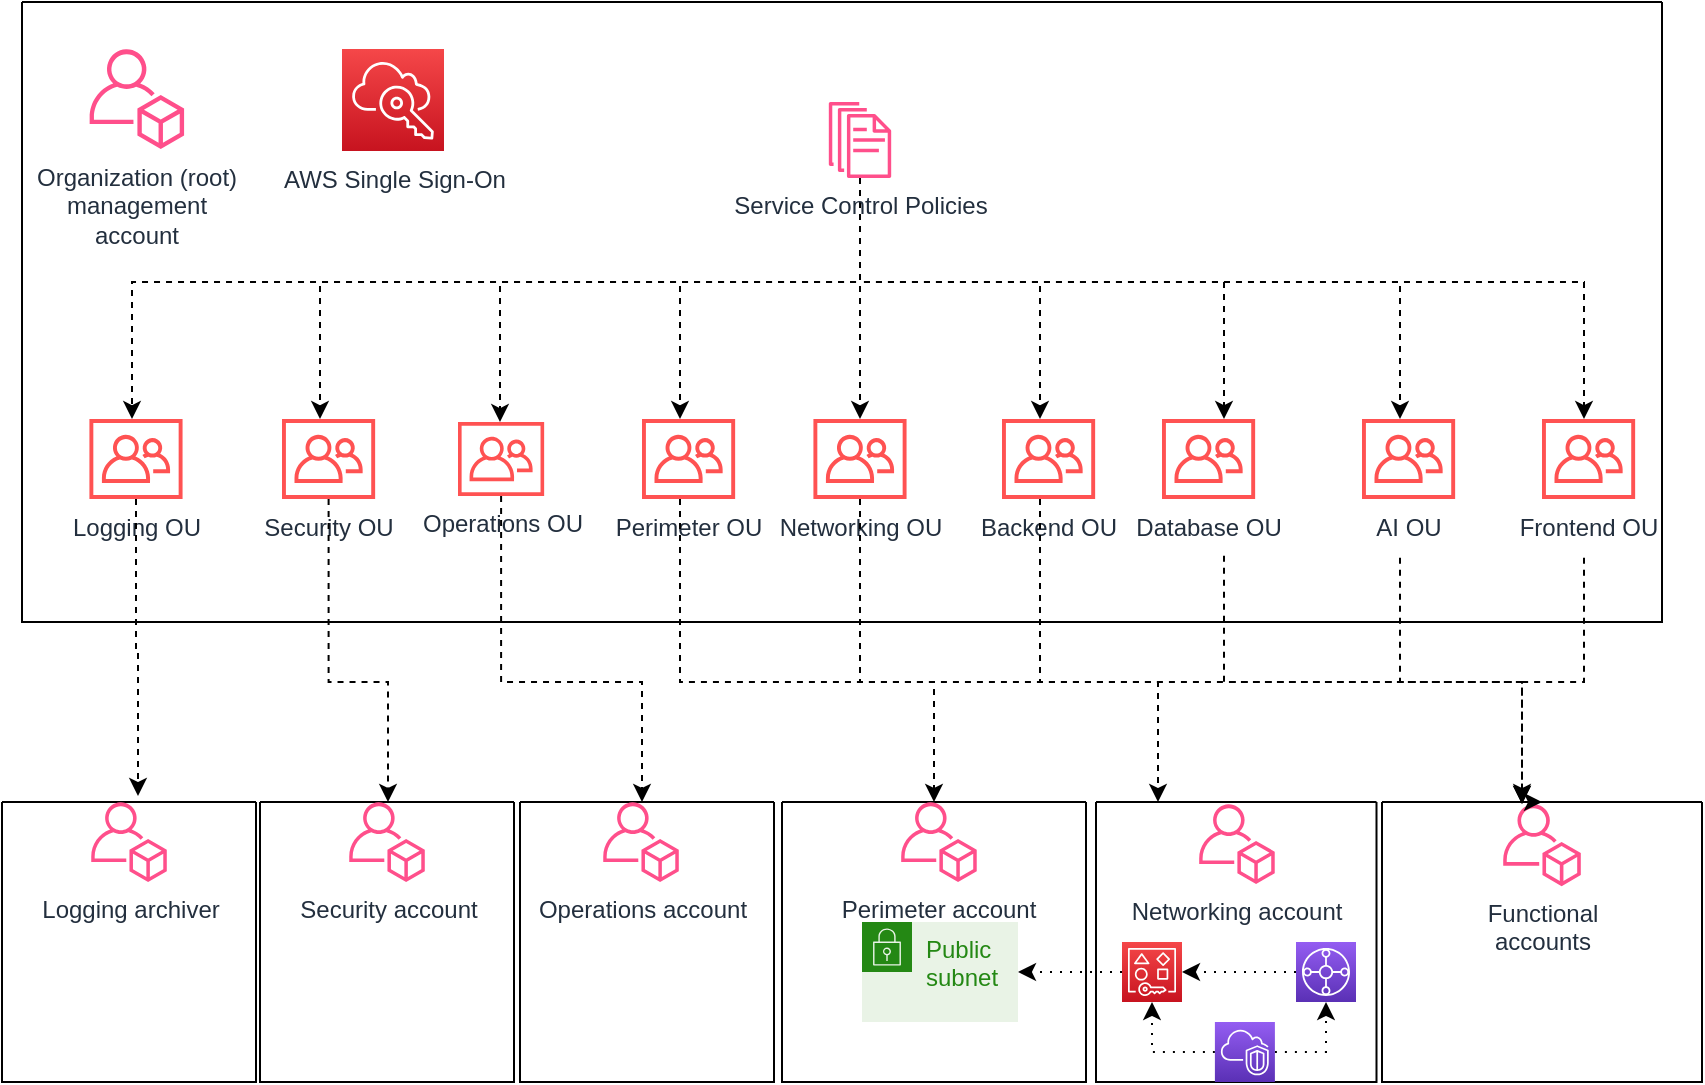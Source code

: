 <mxfile version="15.6.8" type="device"><diagram id="RuzPeLcrMqmiC3Aa-SJ0" name="Page-1"><mxGraphModel dx="1426" dy="792" grid="1" gridSize="10" guides="1" tooltips="1" connect="1" arrows="1" fold="1" page="1" pageScale="1" pageWidth="850" pageHeight="1100" math="0" shadow="0"><root><mxCell id="0"/><mxCell id="1" parent="0"/><mxCell id="csrMZ0opu0RkEJ2Ew3az-4" value="" style="swimlane;startSize=0;" parent="1" vertex="1"><mxGeometry x="10" y="60" width="820" height="310" as="geometry"/></mxCell><mxCell id="csrMZ0opu0RkEJ2Ew3az-5" value="&lt;div&gt;Organization (root)&lt;br&gt;&lt;/div&gt;&lt;div&gt; management &lt;br&gt;&lt;/div&gt;&lt;div&gt;account&lt;/div&gt;" style="sketch=0;outlineConnect=0;fontColor=#232F3E;gradientColor=none;fillColor=#FF4F8B;strokeColor=none;dashed=0;verticalLabelPosition=bottom;verticalAlign=top;align=center;html=1;fontSize=12;fontStyle=0;aspect=fixed;pointerEvents=1;shape=mxgraph.aws4.organizations_account;" parent="csrMZ0opu0RkEJ2Ew3az-4" vertex="1"><mxGeometry x="33.71" y="23.5" width="47.44" height="50" as="geometry"/></mxCell><mxCell id="csrMZ0opu0RkEJ2Ew3az-6" value="AWS Single Sign-On" style="sketch=0;points=[[0,0,0],[0.25,0,0],[0.5,0,0],[0.75,0,0],[1,0,0],[0,1,0],[0.25,1,0],[0.5,1,0],[0.75,1,0],[1,1,0],[0,0.25,0],[0,0.5,0],[0,0.75,0],[1,0.25,0],[1,0.5,0],[1,0.75,0]];outlineConnect=0;fontColor=#232F3E;gradientColor=#F54749;gradientDirection=north;fillColor=#C7131F;strokeColor=#ffffff;dashed=0;verticalLabelPosition=bottom;verticalAlign=top;align=center;html=1;fontSize=12;fontStyle=0;aspect=fixed;shape=mxgraph.aws4.resourceIcon;resIcon=mxgraph.aws4.single_sign_on;" parent="csrMZ0opu0RkEJ2Ew3az-4" vertex="1"><mxGeometry x="160" y="23.5" width="51" height="51" as="geometry"/></mxCell><mxCell id="csrMZ0opu0RkEJ2Ew3az-7" value="Backend OU" style="sketch=0;outlineConnect=0;fontColor=#232F3E;gradientColor=none;fillColor=#FF5252;strokeColor=none;dashed=0;verticalLabelPosition=bottom;verticalAlign=top;align=center;html=1;fontSize=12;fontStyle=0;aspect=fixed;pointerEvents=1;shape=mxgraph.aws4.organizations_organizational_unit;" parent="csrMZ0opu0RkEJ2Ew3az-4" vertex="1"><mxGeometry x="490" y="208.5" width="46.57" height="40" as="geometry"/></mxCell><mxCell id="csrMZ0opu0RkEJ2Ew3az-8" value="Operations OU" style="sketch=0;outlineConnect=0;fontColor=#232F3E;gradientColor=none;fillColor=#FF5252;strokeColor=none;dashed=0;verticalLabelPosition=bottom;verticalAlign=top;align=center;html=1;fontSize=12;fontStyle=0;aspect=fixed;pointerEvents=1;shape=mxgraph.aws4.organizations_organizational_unit;" parent="csrMZ0opu0RkEJ2Ew3az-4" vertex="1"><mxGeometry x="218" y="210" width="43.07" height="37" as="geometry"/></mxCell><mxCell id="csrMZ0opu0RkEJ2Ew3az-9" value="Database OU" style="sketch=0;outlineConnect=0;fontColor=#232F3E;gradientColor=none;fillColor=#FF5252;strokeColor=none;dashed=0;verticalLabelPosition=bottom;verticalAlign=top;align=center;html=1;fontSize=12;fontStyle=0;aspect=fixed;pointerEvents=1;shape=mxgraph.aws4.organizations_organizational_unit;" parent="csrMZ0opu0RkEJ2Ew3az-4" vertex="1"><mxGeometry x="570" y="208.5" width="46.57" height="40" as="geometry"/></mxCell><mxCell id="csrMZ0opu0RkEJ2Ew3az-12" value="Security OU" style="sketch=0;outlineConnect=0;fontColor=#232F3E;gradientColor=none;fillColor=#FF5252;strokeColor=none;dashed=0;verticalLabelPosition=bottom;verticalAlign=top;align=center;html=1;fontSize=12;fontStyle=0;aspect=fixed;pointerEvents=1;shape=mxgraph.aws4.organizations_organizational_unit;" parent="csrMZ0opu0RkEJ2Ew3az-4" vertex="1"><mxGeometry x="130" y="208.5" width="46.57" height="40" as="geometry"/></mxCell><mxCell id="csrMZ0opu0RkEJ2Ew3az-11" value="Perimeter OU" style="sketch=0;outlineConnect=0;fontColor=#232F3E;gradientColor=none;fillColor=#FF5252;strokeColor=none;dashed=0;verticalLabelPosition=bottom;verticalAlign=top;align=center;html=1;fontSize=12;fontStyle=0;aspect=fixed;pointerEvents=1;shape=mxgraph.aws4.organizations_organizational_unit;" parent="csrMZ0opu0RkEJ2Ew3az-4" vertex="1"><mxGeometry x="310" y="208.5" width="46.57" height="40" as="geometry"/></mxCell><mxCell id="csrMZ0opu0RkEJ2Ew3az-13" value="Frontend OU" style="sketch=0;outlineConnect=0;fontColor=#232F3E;gradientColor=none;fillColor=#FF5252;strokeColor=none;dashed=0;verticalLabelPosition=bottom;verticalAlign=top;align=center;html=1;fontSize=12;fontStyle=0;aspect=fixed;pointerEvents=1;shape=mxgraph.aws4.organizations_organizational_unit;" parent="csrMZ0opu0RkEJ2Ew3az-4" vertex="1"><mxGeometry x="760" y="208.5" width="46.57" height="40" as="geometry"/></mxCell><mxCell id="csrMZ0opu0RkEJ2Ew3az-10" value="Networking OU" style="sketch=0;outlineConnect=0;fontColor=#232F3E;gradientColor=none;fillColor=#FF5252;strokeColor=none;dashed=0;verticalLabelPosition=bottom;verticalAlign=top;align=center;html=1;fontSize=12;fontStyle=0;aspect=fixed;pointerEvents=1;shape=mxgraph.aws4.organizations_organizational_unit;" parent="csrMZ0opu0RkEJ2Ew3az-4" vertex="1"><mxGeometry x="395.71" y="208.5" width="46.57" height="40" as="geometry"/></mxCell><mxCell id="csrMZ0opu0RkEJ2Ew3az-15" value="AI OU" style="sketch=0;outlineConnect=0;fontColor=#232F3E;gradientColor=none;fillColor=#FF5252;strokeColor=none;dashed=0;verticalLabelPosition=bottom;verticalAlign=top;align=center;html=1;fontSize=12;fontStyle=0;aspect=fixed;pointerEvents=1;shape=mxgraph.aws4.organizations_organizational_unit;" parent="csrMZ0opu0RkEJ2Ew3az-4" vertex="1"><mxGeometry x="670" y="208.5" width="46.57" height="40" as="geometry"/></mxCell><mxCell id="csrMZ0opu0RkEJ2Ew3az-14" value="Logging OU" style="sketch=0;outlineConnect=0;fontColor=#232F3E;gradientColor=none;fillColor=#FF5252;strokeColor=none;dashed=0;verticalLabelPosition=bottom;verticalAlign=top;align=center;html=1;fontSize=12;fontStyle=0;aspect=fixed;pointerEvents=1;shape=mxgraph.aws4.organizations_organizational_unit;" parent="csrMZ0opu0RkEJ2Ew3az-4" vertex="1"><mxGeometry x="33.71" y="208.5" width="46.57" height="40" as="geometry"/></mxCell><mxCell id="csrMZ0opu0RkEJ2Ew3az-21" value="" style="edgeStyle=orthogonalEdgeStyle;rounded=0;orthogonalLoop=1;jettySize=auto;html=1;dashed=1;strokeColor=default;labelBackgroundColor=default;fontColor=default;" parent="csrMZ0opu0RkEJ2Ew3az-4" source="csrMZ0opu0RkEJ2Ew3az-16" target="csrMZ0opu0RkEJ2Ew3az-10" edge="1"><mxGeometry relative="1" as="geometry"/></mxCell><mxCell id="csrMZ0opu0RkEJ2Ew3az-22" style="edgeStyle=orthogonalEdgeStyle;rounded=0;orthogonalLoop=1;jettySize=auto;html=1;dashed=1;strokeColor=default;labelBackgroundColor=default;fontColor=default;" parent="csrMZ0opu0RkEJ2Ew3az-4" source="csrMZ0opu0RkEJ2Ew3az-16" target="csrMZ0opu0RkEJ2Ew3az-11" edge="1"><mxGeometry relative="1" as="geometry"><Array as="points"><mxPoint x="419" y="140"/><mxPoint x="329" y="140"/></Array></mxGeometry></mxCell><mxCell id="csrMZ0opu0RkEJ2Ew3az-23" style="edgeStyle=orthogonalEdgeStyle;rounded=0;orthogonalLoop=1;jettySize=auto;html=1;dashed=1;strokeColor=default;labelBackgroundColor=default;fontColor=default;" parent="csrMZ0opu0RkEJ2Ew3az-4" source="csrMZ0opu0RkEJ2Ew3az-16" target="csrMZ0opu0RkEJ2Ew3az-7" edge="1"><mxGeometry relative="1" as="geometry"><Array as="points"><mxPoint x="419" y="140"/><mxPoint x="509" y="140"/></Array></mxGeometry></mxCell><mxCell id="csrMZ0opu0RkEJ2Ew3az-24" style="edgeStyle=orthogonalEdgeStyle;rounded=0;orthogonalLoop=1;jettySize=auto;html=1;dashed=1;strokeColor=default;labelBackgroundColor=default;fontColor=default;" parent="csrMZ0opu0RkEJ2Ew3az-4" source="csrMZ0opu0RkEJ2Ew3az-16" target="csrMZ0opu0RkEJ2Ew3az-8" edge="1"><mxGeometry relative="1" as="geometry"><Array as="points"><mxPoint x="419" y="140"/><mxPoint x="239" y="140"/></Array></mxGeometry></mxCell><mxCell id="csrMZ0opu0RkEJ2Ew3az-25" style="edgeStyle=orthogonalEdgeStyle;rounded=0;orthogonalLoop=1;jettySize=auto;html=1;dashed=1;strokeColor=default;labelBackgroundColor=default;fontColor=default;" parent="csrMZ0opu0RkEJ2Ew3az-4" source="csrMZ0opu0RkEJ2Ew3az-16" target="csrMZ0opu0RkEJ2Ew3az-9" edge="1"><mxGeometry relative="1" as="geometry"><Array as="points"><mxPoint x="419" y="140"/><mxPoint x="601" y="140"/></Array></mxGeometry></mxCell><mxCell id="csrMZ0opu0RkEJ2Ew3az-26" style="edgeStyle=orthogonalEdgeStyle;rounded=0;orthogonalLoop=1;jettySize=auto;html=1;dashed=1;strokeColor=default;labelBackgroundColor=default;fontColor=default;" parent="csrMZ0opu0RkEJ2Ew3az-4" source="csrMZ0opu0RkEJ2Ew3az-16" target="csrMZ0opu0RkEJ2Ew3az-12" edge="1"><mxGeometry relative="1" as="geometry"><Array as="points"><mxPoint x="419" y="140"/><mxPoint x="149" y="140"/></Array></mxGeometry></mxCell><mxCell id="csrMZ0opu0RkEJ2Ew3az-27" style="edgeStyle=orthogonalEdgeStyle;rounded=0;orthogonalLoop=1;jettySize=auto;html=1;dashed=1;strokeColor=default;labelBackgroundColor=default;fontColor=default;" parent="csrMZ0opu0RkEJ2Ew3az-4" source="csrMZ0opu0RkEJ2Ew3az-16" target="csrMZ0opu0RkEJ2Ew3az-15" edge="1"><mxGeometry relative="1" as="geometry"><Array as="points"><mxPoint x="419" y="140"/><mxPoint x="689" y="140"/></Array></mxGeometry></mxCell><mxCell id="csrMZ0opu0RkEJ2Ew3az-28" style="edgeStyle=orthogonalEdgeStyle;rounded=0;orthogonalLoop=1;jettySize=auto;html=1;dashed=1;strokeColor=default;labelBackgroundColor=default;fontColor=default;" parent="csrMZ0opu0RkEJ2Ew3az-4" source="csrMZ0opu0RkEJ2Ew3az-16" target="csrMZ0opu0RkEJ2Ew3az-13" edge="1"><mxGeometry relative="1" as="geometry"><Array as="points"><mxPoint x="419" y="140"/><mxPoint x="781" y="140"/></Array></mxGeometry></mxCell><mxCell id="csrMZ0opu0RkEJ2Ew3az-29" style="edgeStyle=orthogonalEdgeStyle;rounded=0;orthogonalLoop=1;jettySize=auto;html=1;dashed=1;strokeColor=default;labelBackgroundColor=default;fontColor=default;" parent="csrMZ0opu0RkEJ2Ew3az-4" source="csrMZ0opu0RkEJ2Ew3az-16" target="csrMZ0opu0RkEJ2Ew3az-14" edge="1"><mxGeometry relative="1" as="geometry"><Array as="points"><mxPoint x="419" y="140"/><mxPoint x="55" y="140"/></Array></mxGeometry></mxCell><mxCell id="csrMZ0opu0RkEJ2Ew3az-16" value="Service Control Policies" style="sketch=0;outlineConnect=0;fontColor=#232F3E;gradientColor=none;fillColor=#FF4F8B;strokeColor=none;dashed=0;verticalLabelPosition=bottom;verticalAlign=top;align=center;html=1;fontSize=12;fontStyle=0;aspect=fixed;pointerEvents=1;shape=mxgraph.aws4.documents;" parent="csrMZ0opu0RkEJ2Ew3az-4" vertex="1"><mxGeometry x="403.41" y="50" width="31.18" height="38" as="geometry"/></mxCell><mxCell id="csrMZ0opu0RkEJ2Ew3az-31" value="" style="swimlane;startSize=0;fillColor=default;strokeColor=default;fontColor=default;" parent="1" vertex="1"><mxGeometry x="690" y="460" width="160" height="140" as="geometry"/></mxCell><mxCell id="csrMZ0opu0RkEJ2Ew3az-32" value="&lt;div&gt;Functional &lt;br&gt;&lt;/div&gt;&lt;div&gt;accounts&lt;/div&gt;" style="sketch=0;outlineConnect=0;fontColor=#232F3E;gradientColor=none;fillColor=#FF4F8B;strokeColor=none;dashed=0;verticalLabelPosition=bottom;verticalAlign=top;align=center;html=1;fontSize=12;fontStyle=0;aspect=fixed;pointerEvents=1;shape=mxgraph.aws4.organizations_account;" parent="csrMZ0opu0RkEJ2Ew3az-31" vertex="1"><mxGeometry x="60.51" y="1.0" width="38.98" height="41.08" as="geometry"/></mxCell><mxCell id="csrMZ0opu0RkEJ2Ew3az-41" value="" style="swimlane;startSize=0;fillColor=default;strokeColor=default;fontColor=default;" parent="1" vertex="1"><mxGeometry x="547" y="460" width="140.25" height="140" as="geometry"/></mxCell><mxCell id="csrMZ0opu0RkEJ2Ew3az-42" value="Networking account" style="sketch=0;outlineConnect=0;fontColor=#232F3E;gradientColor=none;fillColor=#FF4F8B;strokeColor=none;dashed=0;verticalLabelPosition=bottom;verticalAlign=top;align=center;html=1;fontSize=12;fontStyle=0;aspect=fixed;pointerEvents=1;shape=mxgraph.aws4.organizations_account;" parent="csrMZ0opu0RkEJ2Ew3az-41" vertex="1"><mxGeometry x="51.5" y="1" width="37.95" height="40" as="geometry"/></mxCell><mxCell id="L6_a9N42AUCllDcQlyaP-13" style="edgeStyle=orthogonalEdgeStyle;rounded=0;orthogonalLoop=1;jettySize=auto;html=1;entryX=1;entryY=0.5;entryDx=0;entryDy=0;entryPerimeter=0;dashed=1;dashPattern=1 4;" edge="1" parent="csrMZ0opu0RkEJ2Ew3az-41" source="L6_a9N42AUCllDcQlyaP-2" target="L6_a9N42AUCllDcQlyaP-8"><mxGeometry relative="1" as="geometry"/></mxCell><mxCell id="L6_a9N42AUCllDcQlyaP-2" value="" style="sketch=0;points=[[0,0,0],[0.25,0,0],[0.5,0,0],[0.75,0,0],[1,0,0],[0,1,0],[0.25,1,0],[0.5,1,0],[0.75,1,0],[1,1,0],[0,0.25,0],[0,0.5,0],[0,0.75,0],[1,0.25,0],[1,0.5,0],[1,0.75,0]];outlineConnect=0;fontColor=#232F3E;gradientColor=#945DF2;gradientDirection=north;fillColor=#5A30B5;strokeColor=#ffffff;dashed=0;verticalLabelPosition=bottom;verticalAlign=top;align=center;html=1;fontSize=12;fontStyle=0;aspect=fixed;shape=mxgraph.aws4.resourceIcon;resIcon=mxgraph.aws4.transit_gateway;" vertex="1" parent="csrMZ0opu0RkEJ2Ew3az-41"><mxGeometry x="100" y="70" width="30" height="30" as="geometry"/></mxCell><mxCell id="L6_a9N42AUCllDcQlyaP-7" style="edgeStyle=orthogonalEdgeStyle;rounded=0;orthogonalLoop=1;jettySize=auto;html=1;entryX=0.5;entryY=1;entryDx=0;entryDy=0;entryPerimeter=0;dashed=1;dashPattern=1 4;" edge="1" parent="csrMZ0opu0RkEJ2Ew3az-41" source="L6_a9N42AUCllDcQlyaP-3" target="L6_a9N42AUCllDcQlyaP-2"><mxGeometry relative="1" as="geometry"/></mxCell><mxCell id="L6_a9N42AUCllDcQlyaP-10" style="edgeStyle=orthogonalEdgeStyle;rounded=0;orthogonalLoop=1;jettySize=auto;html=1;entryX=0.5;entryY=1;entryDx=0;entryDy=0;entryPerimeter=0;dashed=1;dashPattern=1 4;" edge="1" parent="csrMZ0opu0RkEJ2Ew3az-41" source="L6_a9N42AUCllDcQlyaP-3" target="L6_a9N42AUCllDcQlyaP-8"><mxGeometry relative="1" as="geometry"/></mxCell><mxCell id="L6_a9N42AUCllDcQlyaP-3" value="" style="sketch=0;points=[[0,0,0],[0.25,0,0],[0.5,0,0],[0.75,0,0],[1,0,0],[0,1,0],[0.25,1,0],[0.5,1,0],[0.75,1,0],[1,1,0],[0,0.25,0],[0,0.5,0],[0,0.75,0],[1,0.25,0],[1,0.5,0],[1,0.75,0]];outlineConnect=0;fontColor=#232F3E;gradientColor=#945DF2;gradientDirection=north;fillColor=#5A30B5;strokeColor=#ffffff;dashed=0;verticalLabelPosition=bottom;verticalAlign=top;align=center;html=1;fontSize=12;fontStyle=0;aspect=fixed;shape=mxgraph.aws4.resourceIcon;resIcon=mxgraph.aws4.vpc;" vertex="1" parent="csrMZ0opu0RkEJ2Ew3az-41"><mxGeometry x="59.45" y="110" width="30" height="30" as="geometry"/></mxCell><mxCell id="L6_a9N42AUCllDcQlyaP-8" value="" style="sketch=0;points=[[0,0,0],[0.25,0,0],[0.5,0,0],[0.75,0,0],[1,0,0],[0,1,0],[0.25,1,0],[0.5,1,0],[0.75,1,0],[1,1,0],[0,0.25,0],[0,0.5,0],[0,0.75,0],[1,0.25,0],[1,0.5,0],[1,0.75,0]];outlineConnect=0;fontColor=#232F3E;gradientColor=#F54749;gradientDirection=north;fillColor=#C7131F;strokeColor=#ffffff;dashed=0;verticalLabelPosition=bottom;verticalAlign=top;align=center;html=1;fontSize=12;fontStyle=0;aspect=fixed;shape=mxgraph.aws4.resourceIcon;resIcon=mxgraph.aws4.resource_access_manager;" vertex="1" parent="csrMZ0opu0RkEJ2Ew3az-41"><mxGeometry x="13" y="70" width="30" height="30" as="geometry"/></mxCell><mxCell id="csrMZ0opu0RkEJ2Ew3az-51" value="" style="swimlane;startSize=0;fillColor=default;strokeColor=default;fontColor=default;" parent="1" vertex="1"><mxGeometry x="390" y="460" width="152" height="140" as="geometry"/></mxCell><mxCell id="csrMZ0opu0RkEJ2Ew3az-52" value="Perimeter account" style="sketch=0;outlineConnect=0;fontColor=#232F3E;gradientColor=none;fillColor=#FF4F8B;strokeColor=none;dashed=0;verticalLabelPosition=bottom;verticalAlign=top;align=center;html=1;fontSize=12;fontStyle=0;aspect=fixed;pointerEvents=1;shape=mxgraph.aws4.organizations_account;" parent="csrMZ0opu0RkEJ2Ew3az-51" vertex="1"><mxGeometry x="59.5" width="37.95" height="40" as="geometry"/></mxCell><mxCell id="L6_a9N42AUCllDcQlyaP-16" value="Public subnet" style="points=[[0,0],[0.25,0],[0.5,0],[0.75,0],[1,0],[1,0.25],[1,0.5],[1,0.75],[1,1],[0.75,1],[0.5,1],[0.25,1],[0,1],[0,0.75],[0,0.5],[0,0.25]];outlineConnect=0;gradientColor=none;html=1;whiteSpace=wrap;fontSize=12;fontStyle=0;shape=mxgraph.aws4.group;grIcon=mxgraph.aws4.group_security_group;grStroke=0;strokeColor=#248814;fillColor=#E9F3E6;verticalAlign=top;align=left;spacingLeft=30;fontColor=#248814;dashed=0;" vertex="1" parent="csrMZ0opu0RkEJ2Ew3az-51"><mxGeometry x="40.0" y="60" width="78" height="50" as="geometry"/></mxCell><mxCell id="csrMZ0opu0RkEJ2Ew3az-66" style="edgeStyle=orthogonalEdgeStyle;rounded=0;orthogonalLoop=1;jettySize=auto;html=1;entryX=0.5;entryY=0;entryDx=0;entryDy=0;dashed=1;strokeColor=default;labelBackgroundColor=default;fontColor=default;" parent="1" edge="1"><mxGeometry relative="1" as="geometry"><Array as="points"><mxPoint x="791" y="400"/><mxPoint x="760" y="400"/></Array><mxPoint x="791" y="337.937" as="sourcePoint"/><mxPoint x="760" y="461" as="targetPoint"/></mxGeometry></mxCell><mxCell id="csrMZ0opu0RkEJ2Ew3az-67" style="edgeStyle=orthogonalEdgeStyle;rounded=0;orthogonalLoop=1;jettySize=auto;html=1;entryX=0.5;entryY=0;entryDx=0;entryDy=0;dashed=1;strokeColor=default;labelBackgroundColor=default;fontColor=default;" parent="1" source="csrMZ0opu0RkEJ2Ew3az-7" target="csrMZ0opu0RkEJ2Ew3az-31" edge="1"><mxGeometry relative="1" as="geometry"><Array as="points"><mxPoint x="519" y="400"/><mxPoint x="760" y="400"/></Array></mxGeometry></mxCell><mxCell id="csrMZ0opu0RkEJ2Ew3az-69" style="edgeStyle=orthogonalEdgeStyle;rounded=0;orthogonalLoop=1;jettySize=auto;html=1;dashed=1;strokeColor=default;labelBackgroundColor=default;fontColor=default;" parent="1" edge="1"><mxGeometry relative="1" as="geometry"><Array as="points"><mxPoint x="699" y="400"/><mxPoint x="760" y="400"/></Array><mxPoint x="699" y="337.937" as="sourcePoint"/><mxPoint x="760" y="461" as="targetPoint"/></mxGeometry></mxCell><mxCell id="csrMZ0opu0RkEJ2Ew3az-70" style="edgeStyle=orthogonalEdgeStyle;rounded=0;orthogonalLoop=1;jettySize=auto;html=1;entryX=0.5;entryY=0;entryDx=0;entryDy=0;dashed=1;strokeColor=default;labelBackgroundColor=default;fontColor=default;" parent="1" edge="1"><mxGeometry relative="1" as="geometry"><Array as="points"><mxPoint x="611" y="400"/><mxPoint x="760" y="400"/></Array><mxPoint x="611" y="336.937" as="sourcePoint"/><mxPoint x="760" y="460" as="targetPoint"/></mxGeometry></mxCell><mxCell id="csrMZ0opu0RkEJ2Ew3az-77" style="edgeStyle=orthogonalEdgeStyle;rounded=0;orthogonalLoop=1;jettySize=auto;html=1;dashed=1;strokeColor=default;labelBackgroundColor=default;fontColor=default;" parent="1" source="csrMZ0opu0RkEJ2Ew3az-10" target="csrMZ0opu0RkEJ2Ew3az-41" edge="1"><mxGeometry relative="1" as="geometry"><Array as="points"><mxPoint x="429" y="400"/><mxPoint x="578" y="400"/></Array></mxGeometry></mxCell><mxCell id="csrMZ0opu0RkEJ2Ew3az-78" style="edgeStyle=orthogonalEdgeStyle;rounded=0;orthogonalLoop=1;jettySize=auto;html=1;dashed=1;strokeColor=default;labelBackgroundColor=default;fontColor=default;" parent="1" source="csrMZ0opu0RkEJ2Ew3az-11" target="csrMZ0opu0RkEJ2Ew3az-51" edge="1"><mxGeometry relative="1" as="geometry"><Array as="points"><mxPoint x="339" y="400"/><mxPoint x="466" y="400"/></Array></mxGeometry></mxCell><mxCell id="EAB2n0BtKyTTTvwoO5bN-1" value="" style="swimlane;startSize=0;fillColor=default;strokeColor=default;fontColor=default;" parent="1" vertex="1"><mxGeometry x="259" y="460" width="127" height="140" as="geometry"/></mxCell><mxCell id="EAB2n0BtKyTTTvwoO5bN-2" value="Operations account" style="sketch=0;outlineConnect=0;fontColor=#232F3E;gradientColor=none;fillColor=#FF4F8B;strokeColor=none;dashed=0;verticalLabelPosition=bottom;verticalAlign=top;align=center;html=1;fontSize=12;fontStyle=0;aspect=fixed;pointerEvents=1;shape=mxgraph.aws4.organizations_account;" parent="EAB2n0BtKyTTTvwoO5bN-1" vertex="1"><mxGeometry x="41.53" width="37.95" height="40" as="geometry"/></mxCell><mxCell id="EAB2n0BtKyTTTvwoO5bN-12" value="" style="swimlane;startSize=0;fillColor=default;strokeColor=default;fontColor=default;" parent="1" vertex="1"><mxGeometry x="129" y="460" width="127" height="140" as="geometry"/></mxCell><mxCell id="EAB2n0BtKyTTTvwoO5bN-13" value="Security account" style="sketch=0;outlineConnect=0;fontColor=#232F3E;gradientColor=none;fillColor=#FF4F8B;strokeColor=none;dashed=0;verticalLabelPosition=bottom;verticalAlign=top;align=center;html=1;fontSize=12;fontStyle=0;aspect=fixed;pointerEvents=1;shape=mxgraph.aws4.organizations_account;" parent="EAB2n0BtKyTTTvwoO5bN-12" vertex="1"><mxGeometry x="44.53" width="37.95" height="40" as="geometry"/></mxCell><mxCell id="EAB2n0BtKyTTTvwoO5bN-17" style="edgeStyle=orthogonalEdgeStyle;rounded=0;orthogonalLoop=1;jettySize=auto;html=1;dashed=1;labelBackgroundColor=default;fontColor=default;strokeColor=default;" parent="1" source="csrMZ0opu0RkEJ2Ew3az-8" target="EAB2n0BtKyTTTvwoO5bN-2" edge="1"><mxGeometry relative="1" as="geometry"><Array as="points"><mxPoint x="249" y="400"/><mxPoint x="320" y="400"/></Array></mxGeometry></mxCell><mxCell id="EAB2n0BtKyTTTvwoO5bN-24" value="" style="swimlane;startSize=0;fillColor=default;strokeColor=default;fontColor=default;" parent="1" vertex="1"><mxGeometry y="460" width="127" height="140" as="geometry"/></mxCell><mxCell id="EAB2n0BtKyTTTvwoO5bN-25" value="Logging archiver" style="sketch=0;outlineConnect=0;fontColor=#232F3E;gradientColor=none;fillColor=#FF4F8B;strokeColor=none;dashed=0;verticalLabelPosition=bottom;verticalAlign=top;align=center;html=1;fontSize=12;fontStyle=0;aspect=fixed;pointerEvents=1;shape=mxgraph.aws4.organizations_account;" parent="EAB2n0BtKyTTTvwoO5bN-24" vertex="1"><mxGeometry x="44.53" width="37.95" height="40" as="geometry"/></mxCell><mxCell id="EAB2n0BtKyTTTvwoO5bN-32" style="edgeStyle=orthogonalEdgeStyle;rounded=0;orthogonalLoop=1;jettySize=auto;html=1;entryX=0.619;entryY=-0.075;entryDx=0;entryDy=0;entryPerimeter=0;dashed=1;labelBackgroundColor=default;fontColor=default;strokeColor=default;" parent="1" source="csrMZ0opu0RkEJ2Ew3az-14" target="EAB2n0BtKyTTTvwoO5bN-25" edge="1"><mxGeometry relative="1" as="geometry"/></mxCell><mxCell id="EAB2n0BtKyTTTvwoO5bN-36" style="edgeStyle=orthogonalEdgeStyle;rounded=0;orthogonalLoop=1;jettySize=auto;html=1;dashed=1;labelBackgroundColor=default;fontColor=default;strokeColor=default;" parent="1" source="csrMZ0opu0RkEJ2Ew3az-12" target="EAB2n0BtKyTTTvwoO5bN-13" edge="1"><mxGeometry relative="1" as="geometry"><Array as="points"><mxPoint x="163" y="400"/><mxPoint x="193" y="400"/></Array></mxGeometry></mxCell><mxCell id="L6_a9N42AUCllDcQlyaP-17" style="edgeStyle=orthogonalEdgeStyle;rounded=0;orthogonalLoop=1;jettySize=auto;html=1;entryX=1;entryY=0.5;entryDx=0;entryDy=0;dashed=1;dashPattern=1 4;" edge="1" parent="1" source="L6_a9N42AUCllDcQlyaP-8" target="L6_a9N42AUCllDcQlyaP-16"><mxGeometry relative="1" as="geometry"/></mxCell></root></mxGraphModel></diagram></mxfile>